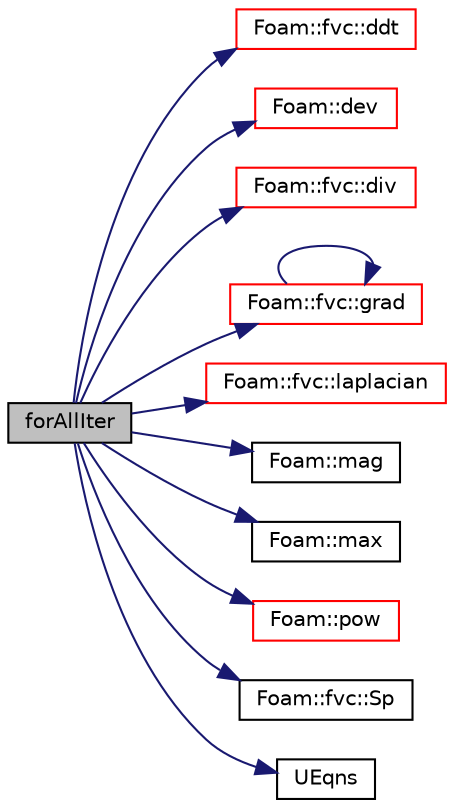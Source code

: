 digraph "forAllIter"
{
  bgcolor="transparent";
  edge [fontname="Helvetica",fontsize="10",labelfontname="Helvetica",labelfontsize="10"];
  node [fontname="Helvetica",fontsize="10",shape=record];
  rankdir="LR";
  Node11 [label="forAllIter",height=0.2,width=0.4,color="black", fillcolor="grey75", style="filled", fontcolor="black"];
  Node11 -> Node12 [color="midnightblue",fontsize="10",style="solid",fontname="Helvetica"];
  Node12 [label="Foam::fvc::ddt",height=0.2,width=0.4,color="red",URL="$a21861.html#a5dc871206ab86042756c8ccfdc5797ad"];
  Node11 -> Node309 [color="midnightblue",fontsize="10",style="solid",fontname="Helvetica"];
  Node309 [label="Foam::dev",height=0.2,width=0.4,color="red",URL="$a21851.html#a042ede1d98e91923a7cc5e14e9f86854"];
  Node11 -> Node74 [color="midnightblue",fontsize="10",style="solid",fontname="Helvetica"];
  Node74 [label="Foam::fvc::div",height=0.2,width=0.4,color="red",URL="$a21861.html#a585533948ad80abfe589d920c641f251"];
  Node11 -> Node310 [color="midnightblue",fontsize="10",style="solid",fontname="Helvetica"];
  Node310 [label="Foam::fvc::grad",height=0.2,width=0.4,color="red",URL="$a21861.html#a7c00ec90ecc15ed3005255e42c52827a"];
  Node310 -> Node310 [color="midnightblue",fontsize="10",style="solid",fontname="Helvetica"];
  Node11 -> Node312 [color="midnightblue",fontsize="10",style="solid",fontname="Helvetica"];
  Node312 [label="Foam::fvc::laplacian",height=0.2,width=0.4,color="red",URL="$a21861.html#ac75bff389d0405149b204b0d7ac214cd"];
  Node11 -> Node92 [color="midnightblue",fontsize="10",style="solid",fontname="Helvetica"];
  Node92 [label="Foam::mag",height=0.2,width=0.4,color="black",URL="$a21851.html#a929da2a3fdcf3dacbbe0487d3a330dae"];
  Node11 -> Node219 [color="midnightblue",fontsize="10",style="solid",fontname="Helvetica"];
  Node219 [label="Foam::max",height=0.2,width=0.4,color="black",URL="$a21851.html#ac993e906cf2774ae77e666bc24e81733"];
  Node11 -> Node57 [color="midnightblue",fontsize="10",style="solid",fontname="Helvetica"];
  Node57 [label="Foam::pow",height=0.2,width=0.4,color="red",URL="$a21851.html#a7500c8e9d27a442adc75e287de074c7c"];
  Node11 -> Node308 [color="midnightblue",fontsize="10",style="solid",fontname="Helvetica"];
  Node308 [label="Foam::fvc::Sp",height=0.2,width=0.4,color="black",URL="$a21861.html#acb372005d973de14c63c97ba57a82d99"];
  Node11 -> Node315 [color="midnightblue",fontsize="10",style="solid",fontname="Helvetica"];
  Node315 [label="UEqns",height=0.2,width=0.4,color="black",URL="$a40070.html#a897d1fff9d8e6f24d2b642debb9341a2"];
}

